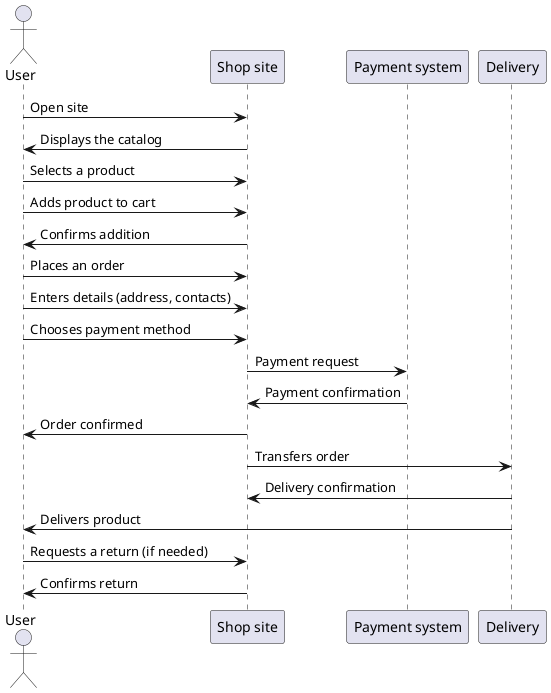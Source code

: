 @startuml
actor User as User
participant "Shop site" as Site
participant "Payment system" as Payment
participant "Delivery" as Delivery

User -> Site : Open site
Site -> User : Displays the catalog

User -> Site : Selects a product  
User -> Site : Adds product to cart  
Site -> User : Confirms addition  

User -> Site : Places an order  
User -> Site : Enters details (address, contacts)  
User -> Site : Chooses payment method  

Site -> Payment : Payment request  
Payment -> Site : Payment confirmation  
Site -> User : Order confirmed  

Site -> Delivery : Transfers order  
Delivery -> Site : Delivery confirmation  

Delivery -> User : Delivers product  
User -> Site : Requests a return (if needed)  
Site -> User : Confirms return  


@enduml
